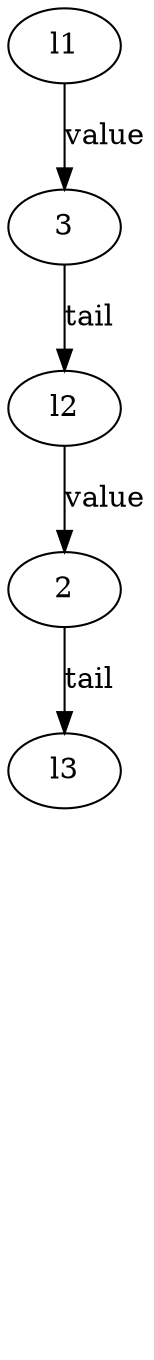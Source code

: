 digraph {
    l1[class="fix"]
    l2[class="fix"]
    l3[class="fix"]
    l4[class="fix" style=invis]
    p1[label=3 class="cell"]
    p2[label=2 class="cell"]
    p3[label=1 class="cell" style=invis]
    nil[class="nil" style=invis]

    l1 -> p1[label=value]
    p1 -> l2[label=tail]
    l2 -> p2[label=value]
    p2 -> l3[label=tail]
    l3 -> p3[label=value style=invis]
    p3 -> l4[label=tail style=invis]
    l4 -> nil[label=value style=invis]
}
